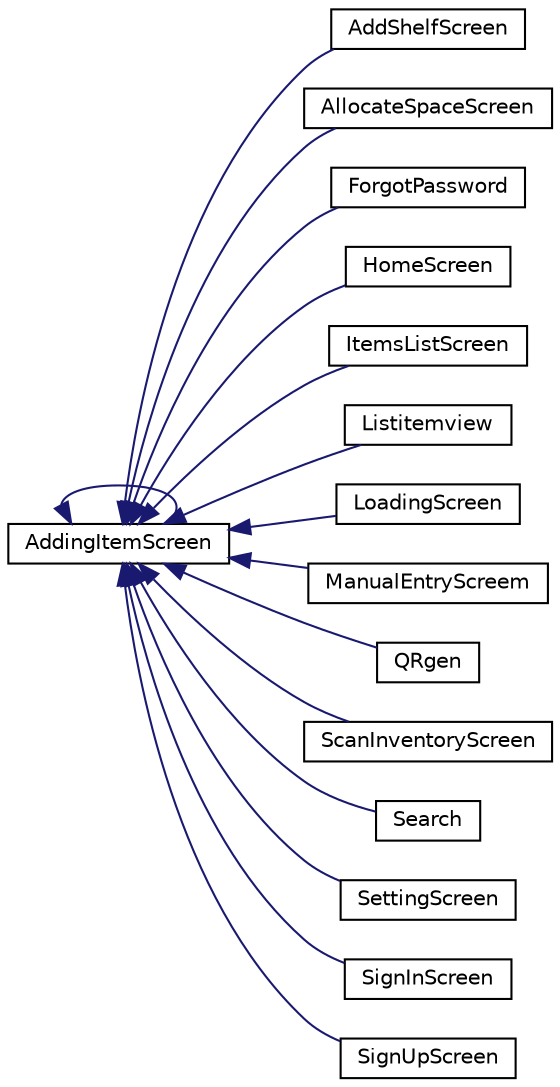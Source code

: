 digraph "Graphical Class Hierarchy"
{
  edge [fontname="Helvetica",fontsize="10",labelfontname="Helvetica",labelfontsize="10"];
  node [fontname="Helvetica",fontsize="10",shape=record];
  rankdir="LR";
  Node0 [label="Component",height=0.2,width=0.4,color="grey75", fillcolor="white", style="filled"];
  Node0 -> Node0 [dir="back",color="midnightblue",fontsize="10",style="solid",fontname="Helvetica"];
  Node0 [label="AddingItemScreen",height=0.2,width=0.4,color="black", fillcolor="white", style="filled",URL="$classAddingItemScreen.html",tooltip="Adding item to the empty shelf if available. "];
  Node0 -> Node2 [dir="back",color="midnightblue",fontsize="10",style="solid",fontname="Helvetica"];
  Node2 [label="AddShelfScreen",height=0.2,width=0.4,color="black", fillcolor="white", style="filled",URL="$classAddShelfScreen.html",tooltip="Creates the shelf with the description given by user. "];
  Node0 -> Node3 [dir="back",color="midnightblue",fontsize="10",style="solid",fontname="Helvetica"];
  Node3 [label="AllocateSpaceScreen",height=0.2,width=0.4,color="black", fillcolor="white", style="filled",URL="$classAllocateSpaceScreen.html",tooltip="Creates the shelf with the description given by user. "];
  Node0 -> Node4 [dir="back",color="midnightblue",fontsize="10",style="solid",fontname="Helvetica"];
  Node4 [label="ForgotPassword",height=0.2,width=0.4,color="black", fillcolor="white", style="filled",URL="$classForgotPassword.html",tooltip="User can reset their password when exixting user request for that. "];
  Node0 -> Node5 [dir="back",color="midnightblue",fontsize="10",style="solid",fontname="Helvetica"];
  Node5 [label="HomeScreen",height=0.2,width=0.4,color="black", fillcolor="white", style="filled",URL="$classHomeScreen.html",tooltip="Show the initial screen when user login with valid user email and password. "];
  Node0 -> Node6 [dir="back",color="midnightblue",fontsize="10",style="solid",fontname="Helvetica"];
  Node6 [label="ItemsListScreen",height=0.2,width=0.4,color="black", fillcolor="white", style="filled",URL="$classItemsListScreen.html",tooltip="Show the item available on the shelf. "];
  Node0 -> Node7 [dir="back",color="midnightblue",fontsize="10",style="solid",fontname="Helvetica"];
  Node7 [label="Listitemview",height=0.2,width=0.4,color="black", fillcolor="white", style="filled",URL="$classListitemview.html",tooltip="Show the item available on the shelf. "];
  Node0 -> Node8 [dir="back",color="midnightblue",fontsize="10",style="solid",fontname="Helvetica"];
  Node8 [label="LoadingScreen",height=0.2,width=0.4,color="black", fillcolor="white", style="filled",URL="$classLoadingScreen.html",tooltip="Initial screen as soon as the application starts. "];
  Node0 -> Node9 [dir="back",color="midnightblue",fontsize="10",style="solid",fontname="Helvetica"];
  Node9 [label="ManualEntryScreem",height=0.2,width=0.4,color="black", fillcolor="white", style="filled",URL="$classManualEntryScreem.html",tooltip="Adding item to the empty shelf if available. "];
  Node0 -> Node10 [dir="back",color="midnightblue",fontsize="10",style="solid",fontname="Helvetica"];
  Node10 [label="QRgen",height=0.2,width=0.4,color="black", fillcolor="white", style="filled",URL="$classQRgen.html",tooltip="Generates the QR code base on item id. "];
  Node0 -> Node11 [dir="back",color="midnightblue",fontsize="10",style="solid",fontname="Helvetica"];
  Node11 [label="ScanInventoryScreen",height=0.2,width=0.4,color="black", fillcolor="white", style="filled",URL="$classScanInventoryScreen.html",tooltip="User can scan the generated QR code to look up their item in their shelf. "];
  Node0 -> Node12 [dir="back",color="midnightblue",fontsize="10",style="solid",fontname="Helvetica"];
  Node12 [label="Search",height=0.2,width=0.4,color="black", fillcolor="white", style="filled",URL="$classSearch.html",tooltip="Search item available on the shelf and show the description. "];
  Node0 -> Node13 [dir="back",color="midnightblue",fontsize="10",style="solid",fontname="Helvetica"];
  Node13 [label="SettingScreen",height=0.2,width=0.4,color="black", fillcolor="white", style="filled",URL="$classSettingScreen.html",tooltip="User can change Their password Email or User Name. "];
  Node0 -> Node14 [dir="back",color="midnightblue",fontsize="10",style="solid",fontname="Helvetica"];
  Node14 [label="SignInScreen",height=0.2,width=0.4,color="black", fillcolor="white", style="filled",URL="$classSignInScreen.html",tooltip="User can log in to their account with valid user Email and Pasword. "];
  Node0 -> Node15 [dir="back",color="midnightblue",fontsize="10",style="solid",fontname="Helvetica"];
  Node15 [label="SignUpScreen",height=0.2,width=0.4,color="black", fillcolor="white", style="filled",URL="$classSignUpScreen.html",tooltip="Creates the new User With unique email and qualified password. "];
}
